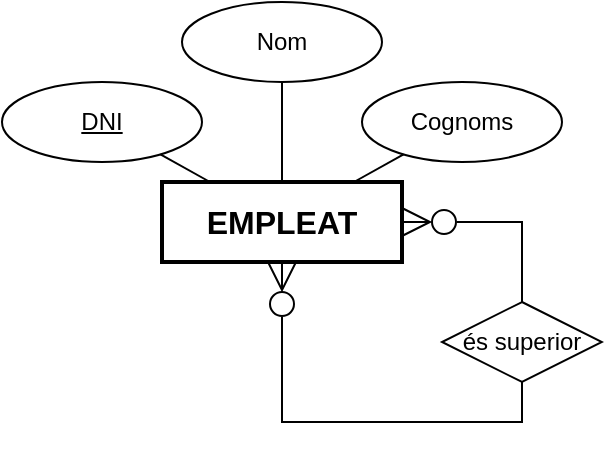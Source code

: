 <mxfile version="22.0.4" type="device">
  <diagram name="Pàgina-1" id="LotDB5goZWibAtrZcXVA">
    <mxGraphModel dx="954" dy="618" grid="1" gridSize="10" guides="1" tooltips="1" connect="1" arrows="1" fold="1" page="1" pageScale="1" pageWidth="827" pageHeight="1169" math="0" shadow="0">
      <root>
        <mxCell id="0" />
        <mxCell id="1" parent="0" />
        <mxCell id="KG0StfkNir3XoQohIIo--4" style="edgeStyle=orthogonalEdgeStyle;rounded=0;orthogonalLoop=1;jettySize=auto;html=1;endArrow=ERzeroToMany;endFill=0;endSize=12;exitX=0.5;exitY=0;exitDx=0;exitDy=0;entryX=1;entryY=0.5;entryDx=0;entryDy=0;" parent="1" source="2hwhCJvz4wZyFLHFZ6e8-4" target="KG0StfkNir3XoQohIIo--17" edge="1">
          <mxGeometry relative="1" as="geometry">
            <mxPoint x="300" y="300" as="sourcePoint" />
          </mxGeometry>
        </mxCell>
        <mxCell id="KG0StfkNir3XoQohIIo--7" value="DNI" style="ellipse;whiteSpace=wrap;html=1;align=center;fontStyle=4;" parent="1" vertex="1">
          <mxGeometry x="40" y="230" width="100" height="40" as="geometry" />
        </mxCell>
        <mxCell id="KG0StfkNir3XoQohIIo--8" style="rounded=0;orthogonalLoop=1;jettySize=auto;html=1;endArrow=none;endFill=0;endSize=12;" parent="1" source="KG0StfkNir3XoQohIIo--7" target="KG0StfkNir3XoQohIIo--17" edge="1">
          <mxGeometry relative="1" as="geometry">
            <mxPoint x="290" y="180" as="sourcePoint" />
            <mxPoint x="230" y="180" as="targetPoint" />
          </mxGeometry>
        </mxCell>
        <mxCell id="KG0StfkNir3XoQohIIo--17" value="EMPLEAT" style="whiteSpace=wrap;html=1;align=center;fontStyle=1;fontSize=16;strokeWidth=2;" parent="1" vertex="1">
          <mxGeometry x="120" y="280" width="120" height="40" as="geometry" />
        </mxCell>
        <mxCell id="2hwhCJvz4wZyFLHFZ6e8-1" value="Nom" style="ellipse;whiteSpace=wrap;html=1;align=center;fontStyle=0;" parent="1" vertex="1">
          <mxGeometry x="130" y="190" width="100" height="40" as="geometry" />
        </mxCell>
        <mxCell id="2hwhCJvz4wZyFLHFZ6e8-2" style="rounded=0;orthogonalLoop=1;jettySize=auto;html=1;endArrow=none;endFill=0;endSize=12;" parent="1" source="2hwhCJvz4wZyFLHFZ6e8-1" target="KG0StfkNir3XoQohIIo--17" edge="1">
          <mxGeometry relative="1" as="geometry">
            <mxPoint x="136" y="249" as="sourcePoint" />
            <mxPoint x="173" y="290" as="targetPoint" />
          </mxGeometry>
        </mxCell>
        <mxCell id="2hwhCJvz4wZyFLHFZ6e8-4" value="és superior" style="rhombus;whiteSpace=wrap;html=1;" parent="1" vertex="1">
          <mxGeometry x="260" y="340" width="80" height="40" as="geometry" />
        </mxCell>
        <mxCell id="2hwhCJvz4wZyFLHFZ6e8-13" value="Cognoms" style="ellipse;whiteSpace=wrap;html=1;align=center;fontStyle=0;" parent="1" vertex="1">
          <mxGeometry x="220" y="230" width="100" height="40" as="geometry" />
        </mxCell>
        <mxCell id="2hwhCJvz4wZyFLHFZ6e8-14" style="rounded=0;orthogonalLoop=1;jettySize=auto;html=1;endArrow=none;endFill=0;endSize=12;" parent="1" source="2hwhCJvz4wZyFLHFZ6e8-13" target="KG0StfkNir3XoQohIIo--17" edge="1">
          <mxGeometry relative="1" as="geometry">
            <mxPoint x="190" y="240" as="sourcePoint" />
            <mxPoint x="190" y="290" as="targetPoint" />
          </mxGeometry>
        </mxCell>
        <mxCell id="74XPCxeHHc0xWopGy508-1" style="edgeStyle=orthogonalEdgeStyle;rounded=0;orthogonalLoop=1;jettySize=auto;html=1;endArrow=ERzeroToMany;endFill=0;endSize=12;entryX=0.5;entryY=1;entryDx=0;entryDy=0;exitX=0.5;exitY=1;exitDx=0;exitDy=0;" edge="1" parent="1" source="2hwhCJvz4wZyFLHFZ6e8-4" target="KG0StfkNir3XoQohIIo--17">
          <mxGeometry relative="1" as="geometry">
            <mxPoint x="350" y="310" as="sourcePoint" />
            <mxPoint x="250" y="310" as="targetPoint" />
          </mxGeometry>
        </mxCell>
      </root>
    </mxGraphModel>
  </diagram>
</mxfile>
